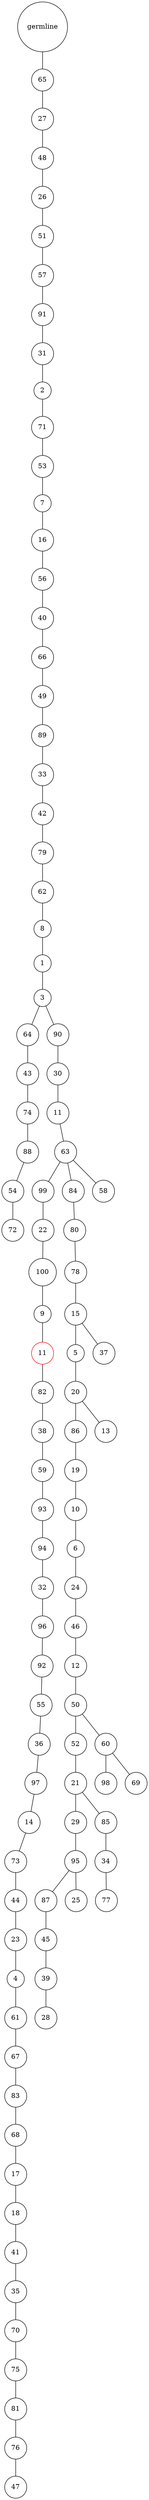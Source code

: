 graph {
	rankdir=UD;
	splines=line;
	node [shape=circle]
	"0x7fcb4acd32e0" [label="germline"];
	"0x7fcb4acd3310" [label="65"];
	"0x7fcb4acd32e0" -- "0x7fcb4acd3310" ;
	"0x7fcb4acd3340" [label="27"];
	"0x7fcb4acd3310" -- "0x7fcb4acd3340" ;
	"0x7fcb4acd3370" [label="48"];
	"0x7fcb4acd3340" -- "0x7fcb4acd3370" ;
	"0x7fcb4acd33a0" [label="26"];
	"0x7fcb4acd3370" -- "0x7fcb4acd33a0" ;
	"0x7fcb4acd33d0" [label="51"];
	"0x7fcb4acd33a0" -- "0x7fcb4acd33d0" ;
	"0x7fcb4acd3400" [label="57"];
	"0x7fcb4acd33d0" -- "0x7fcb4acd3400" ;
	"0x7fcb4acd3430" [label="91"];
	"0x7fcb4acd3400" -- "0x7fcb4acd3430" ;
	"0x7fcb4acd3460" [label="31"];
	"0x7fcb4acd3430" -- "0x7fcb4acd3460" ;
	"0x7fcb4acd3490" [label="2"];
	"0x7fcb4acd3460" -- "0x7fcb4acd3490" ;
	"0x7fcb4acd34c0" [label="71"];
	"0x7fcb4acd3490" -- "0x7fcb4acd34c0" ;
	"0x7fcb4acd34f0" [label="53"];
	"0x7fcb4acd34c0" -- "0x7fcb4acd34f0" ;
	"0x7fcb4acd3520" [label="7"];
	"0x7fcb4acd34f0" -- "0x7fcb4acd3520" ;
	"0x7fcb4acd3550" [label="16"];
	"0x7fcb4acd3520" -- "0x7fcb4acd3550" ;
	"0x7fcb4acd3580" [label="56"];
	"0x7fcb4acd3550" -- "0x7fcb4acd3580" ;
	"0x7fcb4acd35b0" [label="40"];
	"0x7fcb4acd3580" -- "0x7fcb4acd35b0" ;
	"0x7fcb4acd35e0" [label="66"];
	"0x7fcb4acd35b0" -- "0x7fcb4acd35e0" ;
	"0x7fcb4acd3610" [label="49"];
	"0x7fcb4acd35e0" -- "0x7fcb4acd3610" ;
	"0x7fcb4acd3640" [label="89"];
	"0x7fcb4acd3610" -- "0x7fcb4acd3640" ;
	"0x7fcb4acd3670" [label="33"];
	"0x7fcb4acd3640" -- "0x7fcb4acd3670" ;
	"0x7fcb4acd36a0" [label="42"];
	"0x7fcb4acd3670" -- "0x7fcb4acd36a0" ;
	"0x7fcb4acd36d0" [label="79"];
	"0x7fcb4acd36a0" -- "0x7fcb4acd36d0" ;
	"0x7fcb4acd3700" [label="62"];
	"0x7fcb4acd36d0" -- "0x7fcb4acd3700" ;
	"0x7fcb4acd3730" [label="8"];
	"0x7fcb4acd3700" -- "0x7fcb4acd3730" ;
	"0x7fcb4acd3760" [label="1"];
	"0x7fcb4acd3730" -- "0x7fcb4acd3760" ;
	"0x7fcb4acd3790" [label="3"];
	"0x7fcb4acd3760" -- "0x7fcb4acd3790" ;
	"0x7fcb4acd37c0" [label="64"];
	"0x7fcb4acd3790" -- "0x7fcb4acd37c0" ;
	"0x7fcb4acd37f0" [label="43"];
	"0x7fcb4acd37c0" -- "0x7fcb4acd37f0" ;
	"0x7fcb4acd3820" [label="74"];
	"0x7fcb4acd37f0" -- "0x7fcb4acd3820" ;
	"0x7fcb4acd3850" [label="88"];
	"0x7fcb4acd3820" -- "0x7fcb4acd3850" ;
	"0x7fcb4acd3880" [label="54"];
	"0x7fcb4acd3850" -- "0x7fcb4acd3880" ;
	"0x7fcb4acd38b0" [label="72"];
	"0x7fcb4acd3880" -- "0x7fcb4acd38b0" ;
	"0x7fcb4acd38e0" [label="90"];
	"0x7fcb4acd3790" -- "0x7fcb4acd38e0" ;
	"0x7fcb4acd3910" [label="30"];
	"0x7fcb4acd38e0" -- "0x7fcb4acd3910" ;
	"0x7fcb4acd3940" [label="11"];
	"0x7fcb4acd3910" -- "0x7fcb4acd3940" ;
	"0x7fcb4acd3970" [label="63"];
	"0x7fcb4acd3940" -- "0x7fcb4acd3970" ;
	"0x7fcb4acd39a0" [label="99"];
	"0x7fcb4acd3970" -- "0x7fcb4acd39a0" ;
	"0x7fcb4acd39d0" [label="22"];
	"0x7fcb4acd39a0" -- "0x7fcb4acd39d0" ;
	"0x7fcb4acd3a00" [label="100"];
	"0x7fcb4acd39d0" -- "0x7fcb4acd3a00" ;
	"0x7fcb4acd3a30" [label="9"];
	"0x7fcb4acd3a00" -- "0x7fcb4acd3a30" ;
	"0x7fcb4acd3a60" [label="11",color="red"];
	"0x7fcb4acd3a30" -- "0x7fcb4acd3a60" ;
	"0x7fcb4acd3a90" [label="82"];
	"0x7fcb4acd3a60" -- "0x7fcb4acd3a90" ;
	"0x7fcb4acd3ac0" [label="38"];
	"0x7fcb4acd3a90" -- "0x7fcb4acd3ac0" ;
	"0x7fcb4acd3af0" [label="59"];
	"0x7fcb4acd3ac0" -- "0x7fcb4acd3af0" ;
	"0x7fcb4acd3b20" [label="93"];
	"0x7fcb4acd3af0" -- "0x7fcb4acd3b20" ;
	"0x7fcb4acd3b50" [label="94"];
	"0x7fcb4acd3b20" -- "0x7fcb4acd3b50" ;
	"0x7fcb4acd3b80" [label="32"];
	"0x7fcb4acd3b50" -- "0x7fcb4acd3b80" ;
	"0x7fcb4acd3bb0" [label="96"];
	"0x7fcb4acd3b80" -- "0x7fcb4acd3bb0" ;
	"0x7fcb4acd3be0" [label="92"];
	"0x7fcb4acd3bb0" -- "0x7fcb4acd3be0" ;
	"0x7fcb4acd3c10" [label="55"];
	"0x7fcb4acd3be0" -- "0x7fcb4acd3c10" ;
	"0x7fcb4acd3c40" [label="36"];
	"0x7fcb4acd3c10" -- "0x7fcb4acd3c40" ;
	"0x7fcb4acd3c70" [label="97"];
	"0x7fcb4acd3c40" -- "0x7fcb4acd3c70" ;
	"0x7fcb4acd3ca0" [label="14"];
	"0x7fcb4acd3c70" -- "0x7fcb4acd3ca0" ;
	"0x7fcb4acd3cd0" [label="73"];
	"0x7fcb4acd3ca0" -- "0x7fcb4acd3cd0" ;
	"0x7fcb4acd3d00" [label="44"];
	"0x7fcb4acd3cd0" -- "0x7fcb4acd3d00" ;
	"0x7fcb4acd3d30" [label="23"];
	"0x7fcb4acd3d00" -- "0x7fcb4acd3d30" ;
	"0x7fcb4acd3d60" [label="4"];
	"0x7fcb4acd3d30" -- "0x7fcb4acd3d60" ;
	"0x7fcb4acd3d90" [label="61"];
	"0x7fcb4acd3d60" -- "0x7fcb4acd3d90" ;
	"0x7fcb4acd3dc0" [label="67"];
	"0x7fcb4acd3d90" -- "0x7fcb4acd3dc0" ;
	"0x7fcb4acd3df0" [label="83"];
	"0x7fcb4acd3dc0" -- "0x7fcb4acd3df0" ;
	"0x7fcb4acd3e20" [label="68"];
	"0x7fcb4acd3df0" -- "0x7fcb4acd3e20" ;
	"0x7fcb4acd3e50" [label="17"];
	"0x7fcb4acd3e20" -- "0x7fcb4acd3e50" ;
	"0x7fcb4acd3e80" [label="18"];
	"0x7fcb4acd3e50" -- "0x7fcb4acd3e80" ;
	"0x7fcb4acd3eb0" [label="41"];
	"0x7fcb4acd3e80" -- "0x7fcb4acd3eb0" ;
	"0x7fcb4acd3ee0" [label="35"];
	"0x7fcb4acd3eb0" -- "0x7fcb4acd3ee0" ;
	"0x7fcb4acd3f10" [label="70"];
	"0x7fcb4acd3ee0" -- "0x7fcb4acd3f10" ;
	"0x7fcb4acd3f40" [label="75"];
	"0x7fcb4acd3f10" -- "0x7fcb4acd3f40" ;
	"0x7fcb4acd3f70" [label="81"];
	"0x7fcb4acd3f40" -- "0x7fcb4acd3f70" ;
	"0x7fcb4acd3fa0" [label="76"];
	"0x7fcb4acd3f70" -- "0x7fcb4acd3fa0" ;
	"0x7fcb4acd3fd0" [label="47"];
	"0x7fcb4acd3fa0" -- "0x7fcb4acd3fd0" ;
	"0x7fcb4acda040" [label="84"];
	"0x7fcb4acd3970" -- "0x7fcb4acda040" ;
	"0x7fcb4acda070" [label="80"];
	"0x7fcb4acda040" -- "0x7fcb4acda070" ;
	"0x7fcb4acda0a0" [label="78"];
	"0x7fcb4acda070" -- "0x7fcb4acda0a0" ;
	"0x7fcb4acda0d0" [label="15"];
	"0x7fcb4acda0a0" -- "0x7fcb4acda0d0" ;
	"0x7fcb4acda100" [label="5"];
	"0x7fcb4acda0d0" -- "0x7fcb4acda100" ;
	"0x7fcb4acda130" [label="20"];
	"0x7fcb4acda100" -- "0x7fcb4acda130" ;
	"0x7fcb4acda160" [label="86"];
	"0x7fcb4acda130" -- "0x7fcb4acda160" ;
	"0x7fcb4acda190" [label="19"];
	"0x7fcb4acda160" -- "0x7fcb4acda190" ;
	"0x7fcb4acda1c0" [label="10"];
	"0x7fcb4acda190" -- "0x7fcb4acda1c0" ;
	"0x7fcb4acda1f0" [label="6"];
	"0x7fcb4acda1c0" -- "0x7fcb4acda1f0" ;
	"0x7fcb4acda220" [label="24"];
	"0x7fcb4acda1f0" -- "0x7fcb4acda220" ;
	"0x7fcb4acda250" [label="46"];
	"0x7fcb4acda220" -- "0x7fcb4acda250" ;
	"0x7fcb4acda280" [label="12"];
	"0x7fcb4acda250" -- "0x7fcb4acda280" ;
	"0x7fcb4acda2b0" [label="50"];
	"0x7fcb4acda280" -- "0x7fcb4acda2b0" ;
	"0x7fcb4acda2e0" [label="52"];
	"0x7fcb4acda2b0" -- "0x7fcb4acda2e0" ;
	"0x7fcb4acda310" [label="21"];
	"0x7fcb4acda2e0" -- "0x7fcb4acda310" ;
	"0x7fcb4acda340" [label="29"];
	"0x7fcb4acda310" -- "0x7fcb4acda340" ;
	"0x7fcb4acda370" [label="95"];
	"0x7fcb4acda340" -- "0x7fcb4acda370" ;
	"0x7fcb4acda3a0" [label="87"];
	"0x7fcb4acda370" -- "0x7fcb4acda3a0" ;
	"0x7fcb4acda3d0" [label="45"];
	"0x7fcb4acda3a0" -- "0x7fcb4acda3d0" ;
	"0x7fcb4acda400" [label="39"];
	"0x7fcb4acda3d0" -- "0x7fcb4acda400" ;
	"0x7fcb4acda430" [label="28"];
	"0x7fcb4acda400" -- "0x7fcb4acda430" ;
	"0x7fcb4acda460" [label="25"];
	"0x7fcb4acda370" -- "0x7fcb4acda460" ;
	"0x7fcb4acda490" [label="85"];
	"0x7fcb4acda310" -- "0x7fcb4acda490" ;
	"0x7fcb4acda4c0" [label="34"];
	"0x7fcb4acda490" -- "0x7fcb4acda4c0" ;
	"0x7fcb4acda4f0" [label="77"];
	"0x7fcb4acda4c0" -- "0x7fcb4acda4f0" ;
	"0x7fcb4acda520" [label="60"];
	"0x7fcb4acda2b0" -- "0x7fcb4acda520" ;
	"0x7fcb4acda550" [label="98"];
	"0x7fcb4acda520" -- "0x7fcb4acda550" ;
	"0x7fcb4acda580" [label="69"];
	"0x7fcb4acda520" -- "0x7fcb4acda580" ;
	"0x7fcb4acda5b0" [label="13"];
	"0x7fcb4acda130" -- "0x7fcb4acda5b0" ;
	"0x7fcb4acda5e0" [label="37"];
	"0x7fcb4acda0d0" -- "0x7fcb4acda5e0" ;
	"0x7fcb4acda610" [label="58"];
	"0x7fcb4acd3970" -- "0x7fcb4acda610" ;
}
